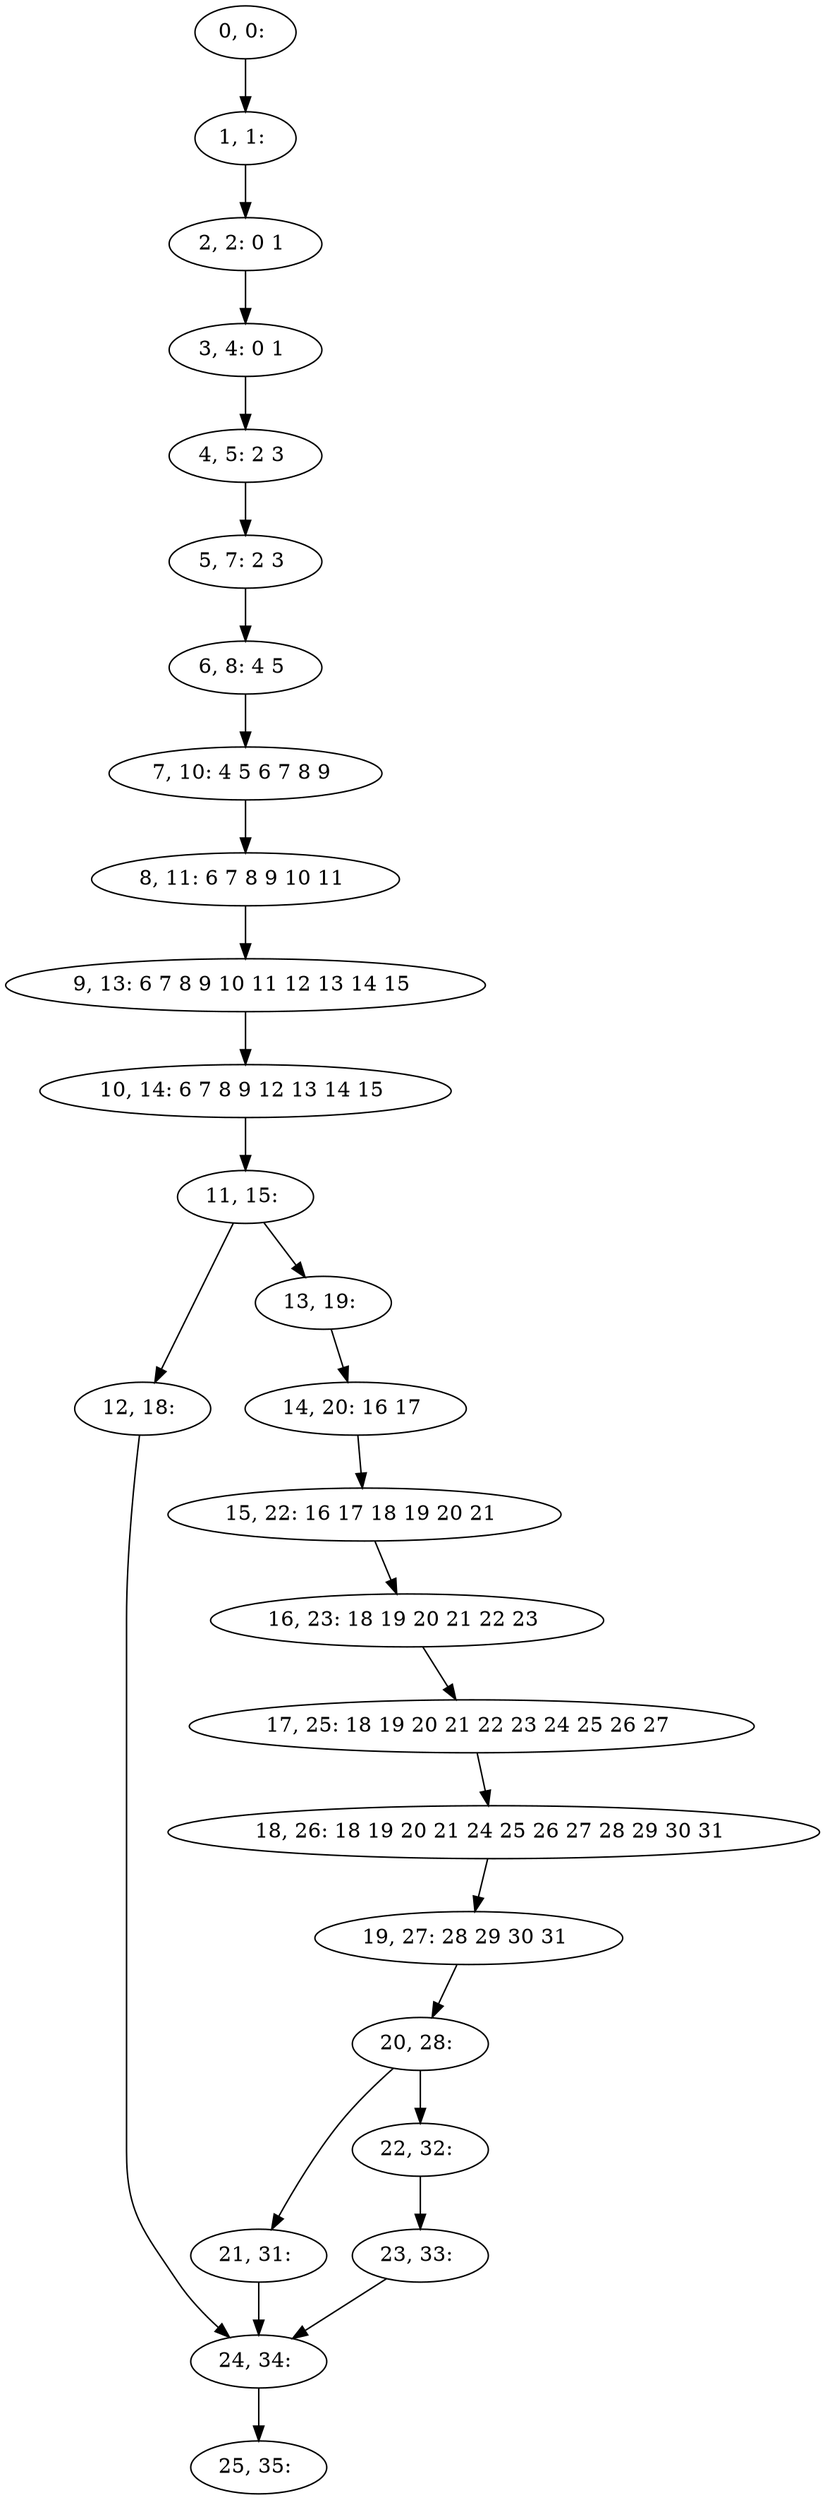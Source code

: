digraph G {
0[label="0, 0: "];
1[label="1, 1: "];
2[label="2, 2: 0 1 "];
3[label="3, 4: 0 1 "];
4[label="4, 5: 2 3 "];
5[label="5, 7: 2 3 "];
6[label="6, 8: 4 5 "];
7[label="7, 10: 4 5 6 7 8 9 "];
8[label="8, 11: 6 7 8 9 10 11 "];
9[label="9, 13: 6 7 8 9 10 11 12 13 14 15 "];
10[label="10, 14: 6 7 8 9 12 13 14 15 "];
11[label="11, 15: "];
12[label="12, 18: "];
13[label="13, 19: "];
14[label="14, 20: 16 17 "];
15[label="15, 22: 16 17 18 19 20 21 "];
16[label="16, 23: 18 19 20 21 22 23 "];
17[label="17, 25: 18 19 20 21 22 23 24 25 26 27 "];
18[label="18, 26: 18 19 20 21 24 25 26 27 28 29 30 31 "];
19[label="19, 27: 28 29 30 31 "];
20[label="20, 28: "];
21[label="21, 31: "];
22[label="22, 32: "];
23[label="23, 33: "];
24[label="24, 34: "];
25[label="25, 35: "];
0->1 ;
1->2 ;
2->3 ;
3->4 ;
4->5 ;
5->6 ;
6->7 ;
7->8 ;
8->9 ;
9->10 ;
10->11 ;
11->12 ;
11->13 ;
12->24 ;
13->14 ;
14->15 ;
15->16 ;
16->17 ;
17->18 ;
18->19 ;
19->20 ;
20->21 ;
20->22 ;
21->24 ;
22->23 ;
23->24 ;
24->25 ;
}
